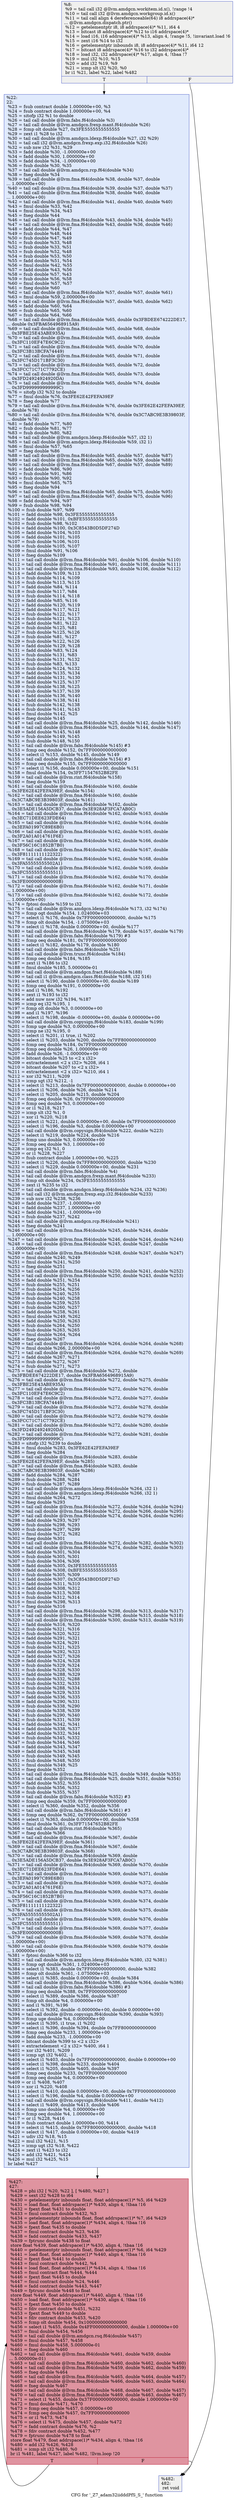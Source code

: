digraph "CFG for '_Z7_adam32iidddPfS_S_' function" {
	label="CFG for '_Z7_adam32iidddPfS_S_' function";

	Node0x55ed4d0 [shape=record,color="#3d50c3ff", style=filled, fillcolor="#dedcdb70",label="{%8:\l  %9 = tail call i32 @llvm.amdgcn.workitem.id.x(), !range !4\l  %10 = tail call i32 @llvm.amdgcn.workgroup.id.x()\l  %11 = tail call align 4 dereferenceable(64) i8 addrspace(4)*\l... @llvm.amdgcn.dispatch.ptr()\l  %12 = getelementptr i8, i8 addrspace(4)* %11, i64 4\l  %13 = bitcast i8 addrspace(4)* %12 to i16 addrspace(4)*\l  %14 = load i16, i16 addrspace(4)* %13, align 4, !range !5, !invariant.load !6\l  %15 = zext i16 %14 to i32\l  %16 = getelementptr inbounds i8, i8 addrspace(4)* %11, i64 12\l  %17 = bitcast i8 addrspace(4)* %16 to i32 addrspace(4)*\l  %18 = load i32, i32 addrspace(4)* %17, align 4, !tbaa !7\l  %19 = mul i32 %10, %15\l  %20 = add i32 %19, %9\l  %21 = icmp slt i32 %20, %0\l  br i1 %21, label %22, label %482\l|{<s0>T|<s1>F}}"];
	Node0x55ed4d0:s0 -> Node0x55ef6d0;
	Node0x55ed4d0:s1 -> Node0x55ef760;
	Node0x55ef6d0 [shape=record,color="#3d50c3ff", style=filled, fillcolor="#b9d0f970",label="{%22:\l22:                                               \l  %23 = fsub contract double 1.000000e+00, %3\l  %24 = fsub contract double 1.000000e+00, %4\l  %25 = sitofp i32 %1 to double\l  %26 = tail call double @llvm.fabs.f64(double %3)\l  %27 = tail call double @llvm.amdgcn.frexp.mant.f64(double %26)\l  %28 = fcmp olt double %27, 0x3FE5555555555555\l  %29 = zext i1 %28 to i32\l  %30 = tail call double @llvm.amdgcn.ldexp.f64(double %27, i32 %29)\l  %31 = tail call i32 @llvm.amdgcn.frexp.exp.i32.f64(double %26)\l  %32 = sub nsw i32 %31, %29\l  %33 = fadd double %30, -1.000000e+00\l  %34 = fadd double %30, 1.000000e+00\l  %35 = fadd double %34, -1.000000e+00\l  %36 = fsub double %30, %35\l  %37 = tail call double @llvm.amdgcn.rcp.f64(double %34)\l  %38 = fneg double %34\l  %39 = tail call double @llvm.fma.f64(double %38, double %37, double\l... 1.000000e+00)\l  %40 = tail call double @llvm.fma.f64(double %39, double %37, double %37)\l  %41 = tail call double @llvm.fma.f64(double %38, double %40, double\l... 1.000000e+00)\l  %42 = tail call double @llvm.fma.f64(double %41, double %40, double %40)\l  %43 = fmul double %33, %42\l  %44 = fmul double %34, %43\l  %45 = fneg double %44\l  %46 = tail call double @llvm.fma.f64(double %43, double %34, double %45)\l  %47 = tail call double @llvm.fma.f64(double %43, double %36, double %46)\l  %48 = fadd double %44, %47\l  %49 = fsub double %48, %44\l  %50 = fsub double %47, %49\l  %51 = fsub double %33, %48\l  %52 = fsub double %33, %51\l  %53 = fsub double %52, %48\l  %54 = fsub double %53, %50\l  %55 = fadd double %51, %54\l  %56 = fmul double %42, %55\l  %57 = fadd double %43, %56\l  %58 = fsub double %57, %43\l  %59 = fsub double %56, %58\l  %60 = fmul double %57, %57\l  %61 = fneg double %60\l  %62 = tail call double @llvm.fma.f64(double %57, double %57, double %61)\l  %63 = fmul double %59, 2.000000e+00\l  %64 = tail call double @llvm.fma.f64(double %57, double %63, double %62)\l  %65 = fadd double %60, %64\l  %66 = fsub double %65, %60\l  %67 = fsub double %64, %66\l  %68 = tail call double @llvm.fma.f64(double %65, double 0x3FBDEE674222DE17,\l... double 0x3FBA6564968915A9)\l  %69 = tail call double @llvm.fma.f64(double %65, double %68, double\l... 0x3FBE25E43ABE935A)\l  %70 = tail call double @llvm.fma.f64(double %65, double %69, double\l... 0x3FC110EF47E6C9C2)\l  %71 = tail call double @llvm.fma.f64(double %65, double %70, double\l... 0x3FC3B13BCFA74449)\l  %72 = tail call double @llvm.fma.f64(double %65, double %71, double\l... 0x3FC745D171BF3C30)\l  %73 = tail call double @llvm.fma.f64(double %65, double %72, double\l... 0x3FCC71C71C7792CE)\l  %74 = tail call double @llvm.fma.f64(double %65, double %73, double\l... 0x3FD24924924920DA)\l  %75 = tail call double @llvm.fma.f64(double %65, double %74, double\l... 0x3FD999999999999C)\l  %76 = sitofp i32 %32 to double\l  %77 = fmul double %76, 0x3FE62E42FEFA39EF\l  %78 = fneg double %77\l  %79 = tail call double @llvm.fma.f64(double %76, double 0x3FE62E42FEFA39EF,\l... double %78)\l  %80 = tail call double @llvm.fma.f64(double %76, double 0x3C7ABC9E3B39803F,\l... double %79)\l  %81 = fadd double %77, %80\l  %82 = fsub double %81, %77\l  %83 = fsub double %80, %82\l  %84 = tail call double @llvm.amdgcn.ldexp.f64(double %57, i32 1)\l  %85 = tail call double @llvm.amdgcn.ldexp.f64(double %59, i32 1)\l  %86 = fmul double %57, %65\l  %87 = fneg double %86\l  %88 = tail call double @llvm.fma.f64(double %65, double %57, double %87)\l  %89 = tail call double @llvm.fma.f64(double %65, double %59, double %88)\l  %90 = tail call double @llvm.fma.f64(double %67, double %57, double %89)\l  %91 = fadd double %86, %90\l  %92 = fsub double %91, %86\l  %93 = fsub double %90, %92\l  %94 = fmul double %65, %75\l  %95 = fneg double %94\l  %96 = tail call double @llvm.fma.f64(double %65, double %75, double %95)\l  %97 = tail call double @llvm.fma.f64(double %67, double %75, double %96)\l  %98 = fadd double %94, %97\l  %99 = fsub double %98, %94\l  %100 = fsub double %97, %99\l  %101 = fadd double %98, 0x3FE5555555555555\l  %102 = fadd double %101, 0xBFE5555555555555\l  %103 = fsub double %98, %102\l  %104 = fadd double %100, 0x3C8543B0D5DF274D\l  %105 = fadd double %104, %103\l  %106 = fadd double %101, %105\l  %107 = fsub double %106, %101\l  %108 = fsub double %105, %107\l  %109 = fmul double %91, %106\l  %110 = fneg double %109\l  %111 = tail call double @llvm.fma.f64(double %91, double %106, double %110)\l  %112 = tail call double @llvm.fma.f64(double %91, double %108, double %111)\l  %113 = tail call double @llvm.fma.f64(double %93, double %106, double %112)\l  %114 = fadd double %109, %113\l  %115 = fsub double %114, %109\l  %116 = fsub double %113, %115\l  %117 = fadd double %84, %114\l  %118 = fsub double %117, %84\l  %119 = fsub double %114, %118\l  %120 = fadd double %85, %116\l  %121 = fadd double %120, %119\l  %122 = fadd double %117, %121\l  %123 = fsub double %122, %117\l  %124 = fsub double %121, %123\l  %125 = fadd double %81, %122\l  %126 = fsub double %125, %81\l  %127 = fsub double %125, %126\l  %128 = fsub double %81, %127\l  %129 = fsub double %122, %126\l  %130 = fadd double %129, %128\l  %131 = fadd double %83, %124\l  %132 = fsub double %131, %83\l  %133 = fsub double %131, %132\l  %134 = fsub double %83, %133\l  %135 = fsub double %124, %132\l  %136 = fadd double %135, %134\l  %137 = fadd double %131, %130\l  %138 = fadd double %125, %137\l  %139 = fsub double %138, %125\l  %140 = fsub double %137, %139\l  %141 = fadd double %136, %140\l  %142 = fadd double %138, %141\l  %143 = fsub double %142, %138\l  %144 = fsub double %141, %143\l  %145 = fmul double %142, %25\l  %146 = fneg double %145\l  %147 = tail call double @llvm.fma.f64(double %25, double %142, double %146)\l  %148 = tail call double @llvm.fma.f64(double %25, double %144, double %147)\l  %149 = fadd double %145, %148\l  %150 = fsub double %149, %145\l  %151 = fsub double %148, %150\l  %152 = tail call double @llvm.fabs.f64(double %145) #3\l  %153 = fcmp oeq double %152, 0x7FF0000000000000\l  %154 = select i1 %153, double %145, double %149\l  %155 = tail call double @llvm.fabs.f64(double %154) #3\l  %156 = fcmp oeq double %155, 0x7FF0000000000000\l  %157 = select i1 %156, double 0.000000e+00, double %151\l  %158 = fmul double %154, 0x3FF71547652B82FE\l  %159 = tail call double @llvm.rint.f64(double %158)\l  %160 = fneg double %159\l  %161 = tail call double @llvm.fma.f64(double %160, double\l... 0x3FE62E42FEFA39EF, double %154)\l  %162 = tail call double @llvm.fma.f64(double %160, double\l... 0x3C7ABC9E3B39803F, double %161)\l  %163 = tail call double @llvm.fma.f64(double %162, double\l... 0x3E5ADE156A5DCB37, double 0x3E928AF3FCA7AB0C)\l  %164 = tail call double @llvm.fma.f64(double %162, double %163, double\l... 0x3EC71DEE623FDE64)\l  %165 = tail call double @llvm.fma.f64(double %162, double %164, double\l... 0x3EFA01997C89E6B0)\l  %166 = tail call double @llvm.fma.f64(double %162, double %165, double\l... 0x3F2A01A014761F6E)\l  %167 = tail call double @llvm.fma.f64(double %162, double %166, double\l... 0x3F56C16C1852B7B0)\l  %168 = tail call double @llvm.fma.f64(double %162, double %167, double\l... 0x3F81111111122322)\l  %169 = tail call double @llvm.fma.f64(double %162, double %168, double\l... 0x3FA55555555502A1)\l  %170 = tail call double @llvm.fma.f64(double %162, double %169, double\l... 0x3FC5555555555511)\l  %171 = tail call double @llvm.fma.f64(double %162, double %170, double\l... 0x3FE000000000000B)\l  %172 = tail call double @llvm.fma.f64(double %162, double %171, double\l... 1.000000e+00)\l  %173 = tail call double @llvm.fma.f64(double %162, double %172, double\l... 1.000000e+00)\l  %174 = fptosi double %159 to i32\l  %175 = tail call double @llvm.amdgcn.ldexp.f64(double %173, i32 %174)\l  %176 = fcmp ogt double %154, 1.024000e+03\l  %177 = select i1 %176, double 0x7FF0000000000000, double %175\l  %178 = fcmp olt double %154, -1.075000e+03\l  %179 = select i1 %178, double 0.000000e+00, double %177\l  %180 = tail call double @llvm.fma.f64(double %179, double %157, double %179)\l  %181 = tail call double @llvm.fabs.f64(double %179) #3\l  %182 = fcmp oeq double %181, 0x7FF0000000000000\l  %183 = select i1 %182, double %179, double %180\l  %184 = tail call double @llvm.fabs.f64(double %25)\l  %185 = tail call double @llvm.trunc.f64(double %184)\l  %186 = fcmp oeq double %184, %185\l  %187 = zext i1 %186 to i32\l  %188 = fmul double %185, 5.000000e-01\l  %189 = tail call double @llvm.amdgcn.fract.f64(double %188)\l  %190 = tail call i1 @llvm.amdgcn.class.f64(double %188, i32 516)\l  %191 = select i1 %190, double 0.000000e+00, double %189\l  %192 = fcmp oeq double %191, 0.000000e+00\l  %193 = and i1 %186, %192\l  %194 = zext i1 %193 to i32\l  %195 = add nuw nsw i32 %194, %187\l  %196 = icmp eq i32 %195, 1\l  %197 = fcmp olt double %3, 0.000000e+00\l  %198 = and i1 %197, %196\l  %199 = select i1 %198, double -0.000000e+00, double 0.000000e+00\l  %200 = tail call double @llvm.copysign.f64(double %183, double %199)\l  %201 = fcmp uge double %3, 0.000000e+00\l  %202 = icmp ne i32 %195, 0\l  %203 = select i1 %201, i1 true, i1 %202\l  %204 = select i1 %203, double %200, double 0x7FF8000000000000\l  %205 = fcmp oeq double %184, 0x7FF0000000000000\l  %206 = fcmp oeq double %26, 1.000000e+00\l  %207 = fadd double %26, -1.000000e+00\l  %208 = bitcast double %25 to \<2 x i32\>\l  %209 = extractelement \<2 x i32\> %208, i64 1\l  %210 = bitcast double %207 to \<2 x i32\>\l  %211 = extractelement \<2 x i32\> %210, i64 1\l  %212 = xor i32 %211, %209\l  %213 = icmp sgt i32 %212, -1\l  %214 = select i1 %213, double 0x7FF0000000000000, double 0.000000e+00\l  %215 = select i1 %206, double %26, double %214\l  %216 = select i1 %205, double %215, double %204\l  %217 = fcmp oeq double %26, 0x7FF0000000000000\l  %218 = fcmp oeq double %3, 0.000000e+00\l  %219 = or i1 %218, %217\l  %220 = icmp slt i32 %1, 0\l  %221 = xor i1 %220, %218\l  %222 = select i1 %221, double 0.000000e+00, double 0x7FF0000000000000\l  %223 = select i1 %196, double %3, double 0.000000e+00\l  %224 = tail call double @llvm.copysign.f64(double %222, double %223)\l  %225 = select i1 %219, double %224, double %216\l  %226 = fcmp uno double %3, 0.000000e+00\l  %227 = fcmp oeq double %3, 1.000000e+00\l  %228 = icmp eq i32 %1, 0\l  %229 = or i1 %228, %227\l  %230 = fsub contract double 1.000000e+00, %225\l  %231 = select i1 %226, double 0x7FF8000000000000, double %230\l  %232 = select i1 %229, double 0.000000e+00, double %231\l  %233 = tail call double @llvm.fabs.f64(double %4)\l  %234 = tail call double @llvm.amdgcn.frexp.mant.f64(double %233)\l  %235 = fcmp olt double %234, 0x3FE5555555555555\l  %236 = zext i1 %235 to i32\l  %237 = tail call double @llvm.amdgcn.ldexp.f64(double %234, i32 %236)\l  %238 = tail call i32 @llvm.amdgcn.frexp.exp.i32.f64(double %233)\l  %239 = sub nsw i32 %238, %236\l  %240 = fadd double %237, -1.000000e+00\l  %241 = fadd double %237, 1.000000e+00\l  %242 = fadd double %241, -1.000000e+00\l  %243 = fsub double %237, %242\l  %244 = tail call double @llvm.amdgcn.rcp.f64(double %241)\l  %245 = fneg double %241\l  %246 = tail call double @llvm.fma.f64(double %245, double %244, double\l... 1.000000e+00)\l  %247 = tail call double @llvm.fma.f64(double %246, double %244, double %244)\l  %248 = tail call double @llvm.fma.f64(double %245, double %247, double\l... 1.000000e+00)\l  %249 = tail call double @llvm.fma.f64(double %248, double %247, double %247)\l  %250 = fmul double %240, %249\l  %251 = fmul double %241, %250\l  %252 = fneg double %251\l  %253 = tail call double @llvm.fma.f64(double %250, double %241, double %252)\l  %254 = tail call double @llvm.fma.f64(double %250, double %243, double %253)\l  %255 = fadd double %251, %254\l  %256 = fsub double %255, %251\l  %257 = fsub double %254, %256\l  %258 = fsub double %240, %255\l  %259 = fsub double %240, %258\l  %260 = fsub double %259, %255\l  %261 = fsub double %260, %257\l  %262 = fadd double %258, %261\l  %263 = fmul double %249, %262\l  %264 = fadd double %250, %263\l  %265 = fsub double %264, %250\l  %266 = fsub double %263, %265\l  %267 = fmul double %264, %264\l  %268 = fneg double %267\l  %269 = tail call double @llvm.fma.f64(double %264, double %264, double %268)\l  %270 = fmul double %266, 2.000000e+00\l  %271 = tail call double @llvm.fma.f64(double %264, double %270, double %269)\l  %272 = fadd double %267, %271\l  %273 = fsub double %272, %267\l  %274 = fsub double %271, %273\l  %275 = tail call double @llvm.fma.f64(double %272, double\l... 0x3FBDEE674222DE17, double 0x3FBA6564968915A9)\l  %276 = tail call double @llvm.fma.f64(double %272, double %275, double\l... 0x3FBE25E43ABE935A)\l  %277 = tail call double @llvm.fma.f64(double %272, double %276, double\l... 0x3FC110EF47E6C9C2)\l  %278 = tail call double @llvm.fma.f64(double %272, double %277, double\l... 0x3FC3B13BCFA74449)\l  %279 = tail call double @llvm.fma.f64(double %272, double %278, double\l... 0x3FC745D171BF3C30)\l  %280 = tail call double @llvm.fma.f64(double %272, double %279, double\l... 0x3FCC71C71C7792CE)\l  %281 = tail call double @llvm.fma.f64(double %272, double %280, double\l... 0x3FD24924924920DA)\l  %282 = tail call double @llvm.fma.f64(double %272, double %281, double\l... 0x3FD999999999999C)\l  %283 = sitofp i32 %239 to double\l  %284 = fmul double %283, 0x3FE62E42FEFA39EF\l  %285 = fneg double %284\l  %286 = tail call double @llvm.fma.f64(double %283, double\l... 0x3FE62E42FEFA39EF, double %285)\l  %287 = tail call double @llvm.fma.f64(double %283, double\l... 0x3C7ABC9E3B39803F, double %286)\l  %288 = fadd double %284, %287\l  %289 = fsub double %288, %284\l  %290 = fsub double %287, %289\l  %291 = tail call double @llvm.amdgcn.ldexp.f64(double %264, i32 1)\l  %292 = tail call double @llvm.amdgcn.ldexp.f64(double %266, i32 1)\l  %293 = fmul double %264, %272\l  %294 = fneg double %293\l  %295 = tail call double @llvm.fma.f64(double %272, double %264, double %294)\l  %296 = tail call double @llvm.fma.f64(double %272, double %266, double %295)\l  %297 = tail call double @llvm.fma.f64(double %274, double %264, double %296)\l  %298 = fadd double %293, %297\l  %299 = fsub double %298, %293\l  %300 = fsub double %297, %299\l  %301 = fmul double %272, %282\l  %302 = fneg double %301\l  %303 = tail call double @llvm.fma.f64(double %272, double %282, double %302)\l  %304 = tail call double @llvm.fma.f64(double %274, double %282, double %303)\l  %305 = fadd double %301, %304\l  %306 = fsub double %305, %301\l  %307 = fsub double %304, %306\l  %308 = fadd double %305, 0x3FE5555555555555\l  %309 = fadd double %308, 0xBFE5555555555555\l  %310 = fsub double %305, %309\l  %311 = fadd double %307, 0x3C8543B0D5DF274D\l  %312 = fadd double %311, %310\l  %313 = fadd double %308, %312\l  %314 = fsub double %313, %308\l  %315 = fsub double %312, %314\l  %316 = fmul double %298, %313\l  %317 = fneg double %316\l  %318 = tail call double @llvm.fma.f64(double %298, double %313, double %317)\l  %319 = tail call double @llvm.fma.f64(double %298, double %315, double %318)\l  %320 = tail call double @llvm.fma.f64(double %300, double %313, double %319)\l  %321 = fadd double %316, %320\l  %322 = fsub double %321, %316\l  %323 = fsub double %320, %322\l  %324 = fadd double %291, %321\l  %325 = fsub double %324, %291\l  %326 = fsub double %321, %325\l  %327 = fadd double %292, %323\l  %328 = fadd double %327, %326\l  %329 = fadd double %324, %328\l  %330 = fsub double %329, %324\l  %331 = fsub double %328, %330\l  %332 = fadd double %288, %329\l  %333 = fsub double %332, %288\l  %334 = fsub double %332, %333\l  %335 = fsub double %288, %334\l  %336 = fsub double %329, %333\l  %337 = fadd double %336, %335\l  %338 = fadd double %290, %331\l  %339 = fsub double %338, %290\l  %340 = fsub double %338, %339\l  %341 = fsub double %290, %340\l  %342 = fsub double %331, %339\l  %343 = fadd double %342, %341\l  %344 = fadd double %338, %337\l  %345 = fadd double %332, %344\l  %346 = fsub double %345, %332\l  %347 = fsub double %344, %346\l  %348 = fadd double %343, %347\l  %349 = fadd double %345, %348\l  %350 = fsub double %349, %345\l  %351 = fsub double %348, %350\l  %352 = fmul double %349, %25\l  %353 = fneg double %352\l  %354 = tail call double @llvm.fma.f64(double %25, double %349, double %353)\l  %355 = tail call double @llvm.fma.f64(double %25, double %351, double %354)\l  %356 = fadd double %352, %355\l  %357 = fsub double %356, %352\l  %358 = fsub double %355, %357\l  %359 = tail call double @llvm.fabs.f64(double %352) #3\l  %360 = fcmp oeq double %359, 0x7FF0000000000000\l  %361 = select i1 %360, double %352, double %356\l  %362 = tail call double @llvm.fabs.f64(double %361) #3\l  %363 = fcmp oeq double %362, 0x7FF0000000000000\l  %364 = select i1 %363, double 0.000000e+00, double %358\l  %365 = fmul double %361, 0x3FF71547652B82FE\l  %366 = tail call double @llvm.rint.f64(double %365)\l  %367 = fneg double %366\l  %368 = tail call double @llvm.fma.f64(double %367, double\l... 0x3FE62E42FEFA39EF, double %361)\l  %369 = tail call double @llvm.fma.f64(double %367, double\l... 0x3C7ABC9E3B39803F, double %368)\l  %370 = tail call double @llvm.fma.f64(double %369, double\l... 0x3E5ADE156A5DCB37, double 0x3E928AF3FCA7AB0C)\l  %371 = tail call double @llvm.fma.f64(double %369, double %370, double\l... 0x3EC71DEE623FDE64)\l  %372 = tail call double @llvm.fma.f64(double %369, double %371, double\l... 0x3EFA01997C89E6B0)\l  %373 = tail call double @llvm.fma.f64(double %369, double %372, double\l... 0x3F2A01A014761F6E)\l  %374 = tail call double @llvm.fma.f64(double %369, double %373, double\l... 0x3F56C16C1852B7B0)\l  %375 = tail call double @llvm.fma.f64(double %369, double %374, double\l... 0x3F81111111122322)\l  %376 = tail call double @llvm.fma.f64(double %369, double %375, double\l... 0x3FA55555555502A1)\l  %377 = tail call double @llvm.fma.f64(double %369, double %376, double\l... 0x3FC5555555555511)\l  %378 = tail call double @llvm.fma.f64(double %369, double %377, double\l... 0x3FE000000000000B)\l  %379 = tail call double @llvm.fma.f64(double %369, double %378, double\l... 1.000000e+00)\l  %380 = tail call double @llvm.fma.f64(double %369, double %379, double\l... 1.000000e+00)\l  %381 = fptosi double %366 to i32\l  %382 = tail call double @llvm.amdgcn.ldexp.f64(double %380, i32 %381)\l  %383 = fcmp ogt double %361, 1.024000e+03\l  %384 = select i1 %383, double 0x7FF0000000000000, double %382\l  %385 = fcmp olt double %361, -1.075000e+03\l  %386 = select i1 %385, double 0.000000e+00, double %384\l  %387 = tail call double @llvm.fma.f64(double %386, double %364, double %386)\l  %388 = tail call double @llvm.fabs.f64(double %386) #3\l  %389 = fcmp oeq double %388, 0x7FF0000000000000\l  %390 = select i1 %389, double %386, double %387\l  %391 = fcmp olt double %4, 0.000000e+00\l  %392 = and i1 %391, %196\l  %393 = select i1 %392, double -0.000000e+00, double 0.000000e+00\l  %394 = tail call double @llvm.copysign.f64(double %390, double %393)\l  %395 = fcmp uge double %4, 0.000000e+00\l  %396 = select i1 %395, i1 true, i1 %202\l  %397 = select i1 %396, double %394, double 0x7FF8000000000000\l  %398 = fcmp oeq double %233, 1.000000e+00\l  %399 = fadd double %233, -1.000000e+00\l  %400 = bitcast double %399 to \<2 x i32\>\l  %401 = extractelement \<2 x i32\> %400, i64 1\l  %402 = xor i32 %401, %209\l  %403 = icmp sgt i32 %402, -1\l  %404 = select i1 %403, double 0x7FF0000000000000, double 0.000000e+00\l  %405 = select i1 %398, double %233, double %404\l  %406 = select i1 %205, double %405, double %397\l  %407 = fcmp oeq double %233, 0x7FF0000000000000\l  %408 = fcmp oeq double %4, 0.000000e+00\l  %409 = or i1 %408, %407\l  %410 = xor i1 %220, %408\l  %411 = select i1 %410, double 0.000000e+00, double 0x7FF0000000000000\l  %412 = select i1 %196, double %4, double 0.000000e+00\l  %413 = tail call double @llvm.copysign.f64(double %411, double %412)\l  %414 = select i1 %409, double %413, double %406\l  %415 = fcmp uno double %4, 0.000000e+00\l  %416 = fcmp oeq double %4, 1.000000e+00\l  %417 = or i1 %228, %416\l  %418 = fsub contract double 1.000000e+00, %414\l  %419 = select i1 %415, double 0x7FF8000000000000, double %418\l  %420 = select i1 %417, double 0.000000e+00, double %419\l  %421 = udiv i32 %18, %15\l  %422 = mul i32 %421, %15\l  %423 = icmp ugt i32 %18, %422\l  %424 = zext i1 %423 to i32\l  %425 = add i32 %421, %424\l  %426 = mul i32 %425, %15\l  br label %427\l}"];
	Node0x55ef6d0 -> Node0x5605620;
	Node0x5605620 [shape=record,color="#b70d28ff", style=filled, fillcolor="#b70d2870",label="{%427:\l427:                                              \l  %428 = phi i32 [ %20, %22 ], [ %480, %427 ]\l  %429 = sext i32 %428 to i64\l  %430 = getelementptr inbounds float, float addrspace(1)* %5, i64 %429\l  %431 = load float, float addrspace(1)* %430, align 4, !tbaa !16\l  %432 = fpext float %431 to double\l  %433 = fmul contract double %432, %3\l  %434 = getelementptr inbounds float, float addrspace(1)* %7, i64 %429\l  %435 = load float, float addrspace(1)* %434, align 4, !tbaa !16\l  %436 = fpext float %435 to double\l  %437 = fmul contract double %23, %436\l  %438 = fadd contract double %433, %437\l  %439 = fptrunc double %438 to float\l  store float %439, float addrspace(1)* %430, align 4, !tbaa !16\l  %440 = getelementptr inbounds float, float addrspace(1)* %6, i64 %429\l  %441 = load float, float addrspace(1)* %440, align 4, !tbaa !16\l  %442 = fpext float %441 to double\l  %443 = fmul contract double %442, %4\l  %444 = load float, float addrspace(1)* %434, align 4, !tbaa !16\l  %445 = fmul contract float %444, %444\l  %446 = fpext float %445 to double\l  %447 = fmul contract double %24, %446\l  %448 = fadd contract double %443, %447\l  %449 = fptrunc double %448 to float\l  store float %449, float addrspace(1)* %440, align 4, !tbaa !16\l  %450 = load float, float addrspace(1)* %430, align 4, !tbaa !16\l  %451 = fpext float %450 to double\l  %452 = fdiv contract double %451, %232\l  %453 = fpext float %449 to double\l  %454 = fdiv contract double %453, %420\l  %455 = fcmp olt double %454, 0x1000000000000000\l  %456 = select i1 %455, double 0x4FF0000000000000, double 1.000000e+00\l  %457 = fmul double %454, %456\l  %458 = tail call double @llvm.amdgcn.rsq.f64(double %457)\l  %459 = fmul double %457, %458\l  %460 = fmul double %458, 5.000000e-01\l  %461 = fneg double %460\l  %462 = tail call double @llvm.fma.f64(double %461, double %459, double\l... 5.000000e-01)\l  %463 = tail call double @llvm.fma.f64(double %460, double %462, double %460)\l  %464 = tail call double @llvm.fma.f64(double %459, double %462, double %459)\l  %465 = fneg double %464\l  %466 = tail call double @llvm.fma.f64(double %465, double %464, double %457)\l  %467 = tail call double @llvm.fma.f64(double %466, double %463, double %464)\l  %468 = fneg double %467\l  %469 = tail call double @llvm.fma.f64(double %468, double %467, double %457)\l  %470 = tail call double @llvm.fma.f64(double %469, double %463, double %467)\l  %471 = select i1 %455, double 0x37F0000000000000, double 1.000000e+00\l  %472 = fmul double %471, %470\l  %473 = fcmp oeq double %457, 0.000000e+00\l  %474 = fcmp oeq double %457, 0x7FF0000000000000\l  %475 = or i1 %473, %474\l  %476 = select i1 %475, double %457, double %472\l  %477 = fadd contract double %476, %2\l  %478 = fdiv contract double %452, %477\l  %479 = fptrunc double %478 to float\l  store float %479, float addrspace(1)* %434, align 4, !tbaa !16\l  %480 = add i32 %426, %428\l  %481 = icmp slt i32 %480, %0\l  br i1 %481, label %427, label %482, !llvm.loop !20\l|{<s0>T|<s1>F}}"];
	Node0x5605620:s0 -> Node0x5605620;
	Node0x5605620:s1 -> Node0x55ef760;
	Node0x55ef760 [shape=record,color="#3d50c3ff", style=filled, fillcolor="#dedcdb70",label="{%482:\l482:                                              \l  ret void\l}"];
}
